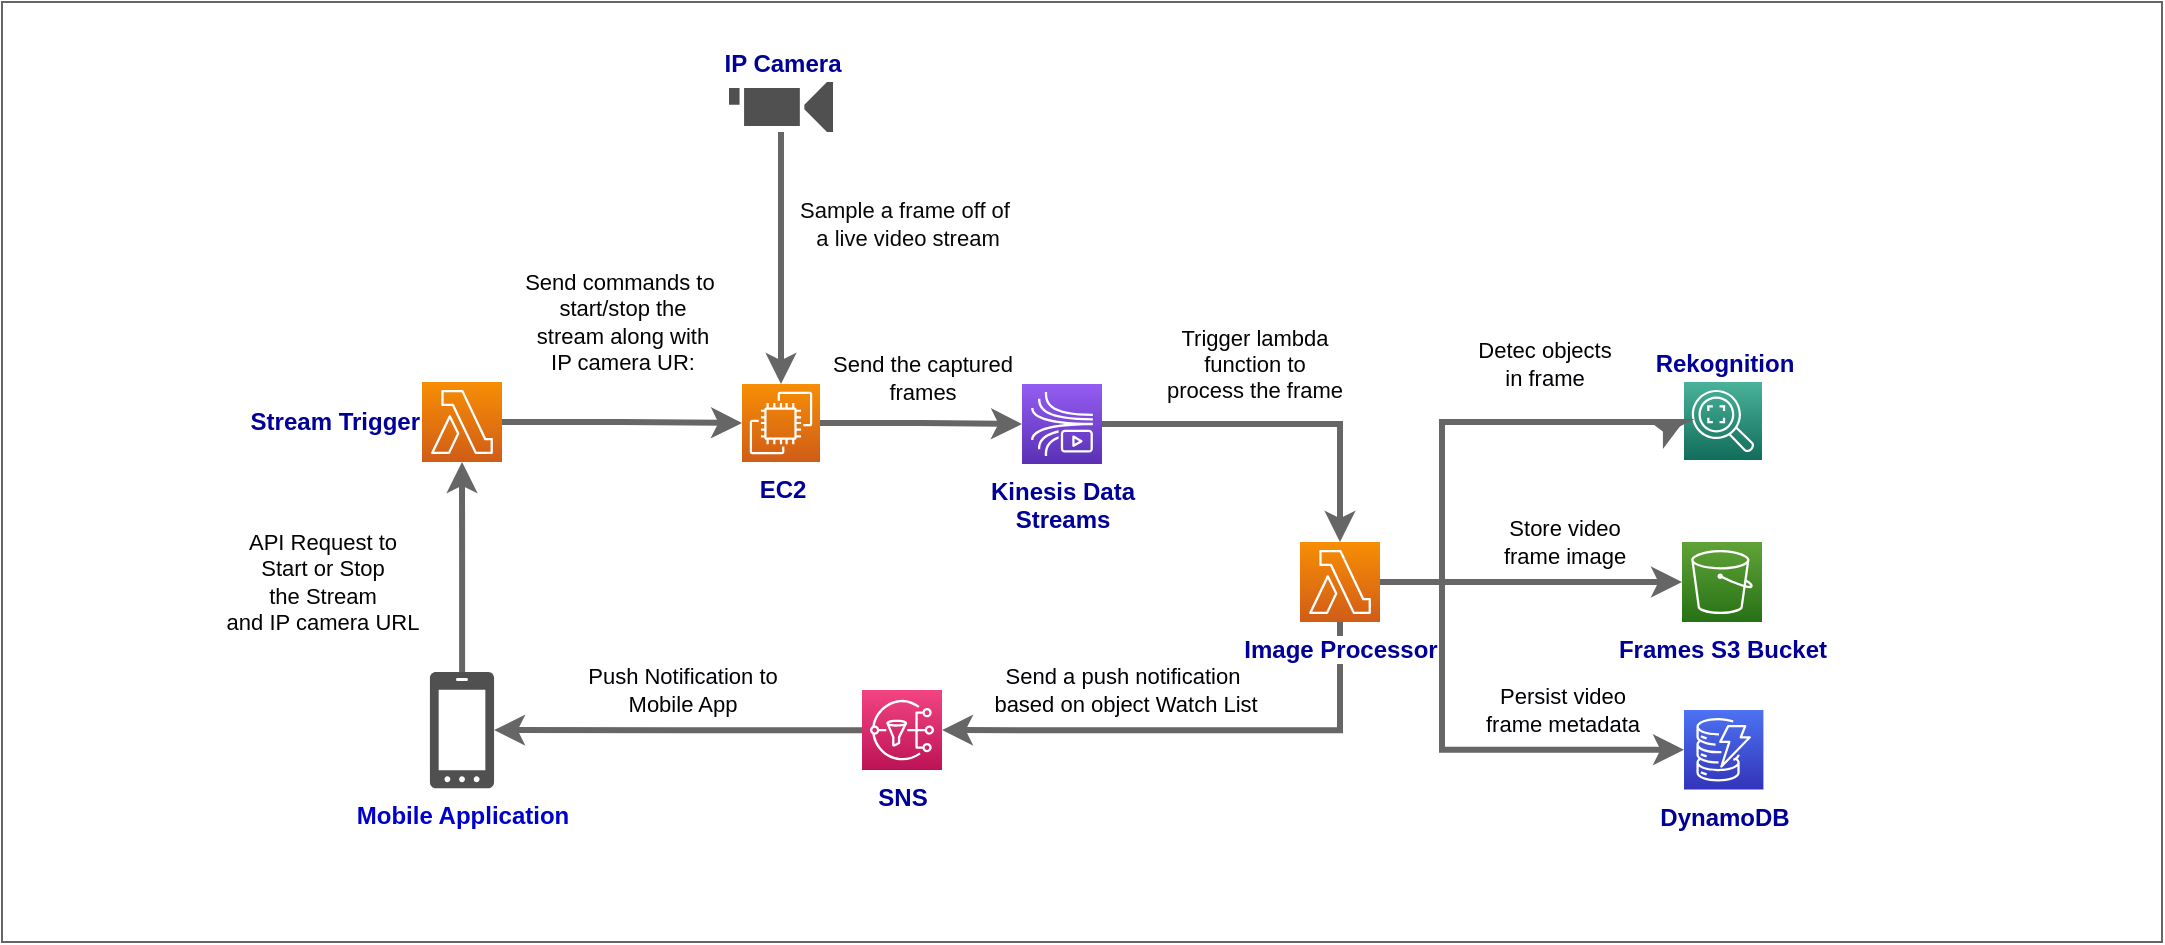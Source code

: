 <mxfile>
    <diagram id="Vx_FF5sxQ1GmtXY_eg8c" name="Page-1">
        <mxGraphModel dx="457" dy="1150" grid="1" gridSize="10" guides="1" tooltips="1" connect="1" arrows="1" fold="1" page="1" pageScale="1" pageWidth="1169" pageHeight="827" math="0" shadow="0">
            <root>
                <mxCell id="0"/>
                <mxCell id="1" parent="0"/>
                <mxCell id="3" value="" style="whiteSpace=wrap;html=1;strokeColor=#666666;fontColor=#333333;fillColor=#FFFFFF;" parent="1" vertex="1">
                    <mxGeometry y="20" width="1080" height="470" as="geometry"/>
                </mxCell>
                <mxCell id="11" style="edgeStyle=orthogonalEdgeStyle;rounded=0;orthogonalLoop=1;jettySize=auto;html=1;strokeColor=#666666;strokeWidth=3;fillColor=#f5f5f5;" parent="1" source="24" target="7" edge="1">
                    <mxGeometry relative="1" as="geometry">
                        <mxPoint x="80.001" y="229" as="sourcePoint"/>
                    </mxGeometry>
                </mxCell>
                <mxCell id="12" value="API Request to&lt;br&gt;Start or Stop&lt;br&gt;the Stream &lt;br&gt;and IP camera URL" style="edgeLabel;html=1;align=center;verticalAlign=middle;resizable=0;points=[];labelBackgroundColor=none;fontColor=#030303;" parent="11" vertex="1" connectable="0">
                    <mxGeometry x="-0.296" y="-1" relative="1" as="geometry">
                        <mxPoint x="-71" y="-8" as="offset"/>
                    </mxGeometry>
                </mxCell>
                <mxCell id="13" style="edgeStyle=orthogonalEdgeStyle;rounded=0;orthogonalLoop=1;jettySize=auto;html=1;fontSize=11;fontColor=#030303;strokeColor=#666666;strokeWidth=3;fillColor=#f5f5f5;" parent="1" source="7" target="8" edge="1">
                    <mxGeometry relative="1" as="geometry"/>
                </mxCell>
                <mxCell id="14" value="Send commands to&amp;nbsp;&lt;br&gt;start/stop the &lt;br&gt;stream along&amp;nbsp;with&lt;br&gt;IP camera UR:" style="edgeLabel;html=1;align=center;verticalAlign=middle;resizable=0;points=[];fontSize=11;fontColor=#030303;labelBackgroundColor=none;" parent="13" vertex="1" connectable="0">
                    <mxGeometry x="-0.336" y="-1" relative="1" as="geometry">
                        <mxPoint x="20" y="-51" as="offset"/>
                    </mxGeometry>
                </mxCell>
                <mxCell id="7" value="Stream Trigger" style="points=[[0,0,0],[0.25,0,0],[0.5,0,0],[0.75,0,0],[1,0,0],[0,1,0],[0.25,1,0],[0.5,1,0],[0.75,1,0],[1,1,0],[0,0.25,0],[0,0.5,0],[0,0.75,0],[1,0.25,0],[1,0.5,0],[1,0.75,0]];outlineConnect=0;gradientColor=#F78E04;gradientDirection=north;fillColor=#D05C17;strokeColor=#ffffff;dashed=0;verticalLabelPosition=middle;verticalAlign=middle;align=right;html=1;fontSize=12;fontStyle=1;aspect=fixed;shape=mxgraph.aws4.resourceIcon;resIcon=mxgraph.aws4.lambda;labelBackgroundColor=#ffffff;labelPosition=left;fontColor=#000099;" parent="1" vertex="1">
                    <mxGeometry x="210" y="210" width="40" height="40" as="geometry"/>
                </mxCell>
                <mxCell id="8" value="EC2" style="points=[[0,0,0],[0.25,0,0],[0.5,0,0],[0.75,0,0],[1,0,0],[0,1,0],[0.25,1,0],[0.5,1,0],[0.75,1,0],[1,1,0],[0,0.25,0],[0,0.5,0],[0,0.75,0],[1,0.25,0],[1,0.5,0],[1,0.75,0]];outlineConnect=0;gradientColor=#F78E04;gradientDirection=north;fillColor=#D05C17;strokeColor=#ffffff;dashed=0;verticalLabelPosition=bottom;verticalAlign=top;align=center;html=1;fontSize=12;fontStyle=1;aspect=fixed;shape=mxgraph.aws4.resourceIcon;resIcon=mxgraph.aws4.ec2;fontColor=#000099;" parent="1" vertex="1">
                    <mxGeometry x="370" y="211" width="39" height="39" as="geometry"/>
                </mxCell>
                <mxCell id="9" value="Kinesis Data&lt;br&gt;Streams" style="points=[[0,0,0],[0.25,0,0],[0.5,0,0],[0.75,0,0],[1,0,0],[0,1,0],[0.25,1,0],[0.5,1,0],[0.75,1,0],[1,1,0],[0,0.25,0],[0,0.5,0],[0,0.75,0],[1,0.25,0],[1,0.5,0],[1,0.75,0]];outlineConnect=0;gradientColor=#945DF2;gradientDirection=north;fillColor=#5A30B5;strokeColor=#ffffff;dashed=0;verticalLabelPosition=bottom;verticalAlign=top;align=center;html=1;fontSize=12;fontStyle=1;aspect=fixed;shape=mxgraph.aws4.resourceIcon;resIcon=mxgraph.aws4.kinesis_video_streams;fontColor=#000099;" parent="1" vertex="1">
                    <mxGeometry x="510" y="211" width="40" height="40" as="geometry"/>
                </mxCell>
                <mxCell id="18" style="edgeStyle=orthogonalEdgeStyle;rounded=0;orthogonalLoop=1;jettySize=auto;html=1;fontSize=11;fontColor=#030303;strokeColor=#666666;strokeWidth=3;fillColor=#f5f5f5;exitX=1;exitY=0.5;exitDx=0;exitDy=0;exitPerimeter=0;entryX=0;entryY=0.5;entryDx=0;entryDy=0;entryPerimeter=0;" parent="1" source="8" target="9" edge="1">
                    <mxGeometry relative="1" as="geometry">
                        <mxPoint x="400" y="189.5" as="sourcePoint"/>
                        <mxPoint x="520" y="190" as="targetPoint"/>
                    </mxGeometry>
                </mxCell>
                <mxCell id="19" value="Send the captured&lt;br&gt;frames" style="edgeLabel;html=1;align=center;verticalAlign=middle;resizable=0;points=[];fontSize=11;fontColor=#030303;labelBackgroundColor=none;" parent="18" vertex="1" connectable="0">
                    <mxGeometry x="-0.336" y="-1" relative="1" as="geometry">
                        <mxPoint x="17" y="-24" as="offset"/>
                    </mxGeometry>
                </mxCell>
                <mxCell id="21" style="edgeStyle=orthogonalEdgeStyle;rounded=0;orthogonalLoop=1;jettySize=auto;html=1;fontSize=11;fontColor=#030303;strokeColor=#666666;strokeWidth=3;fillColor=#f5f5f5;exitX=1;exitY=0.5;exitDx=0;exitDy=0;exitPerimeter=0;entryX=0.5;entryY=0;entryDx=0;entryDy=0;entryPerimeter=0;" parent="1" source="9" target="10" edge="1">
                    <mxGeometry relative="1" as="geometry">
                        <mxPoint x="419" y="240.5" as="sourcePoint"/>
                        <mxPoint x="520" y="241" as="targetPoint"/>
                    </mxGeometry>
                </mxCell>
                <mxCell id="22" value="Trigger lambda&lt;br&gt;function to&lt;br&gt;process the frame" style="edgeLabel;html=1;align=center;verticalAlign=middle;resizable=0;points=[];fontSize=11;fontColor=#030303;labelBackgroundColor=none;" parent="21" vertex="1" connectable="0">
                    <mxGeometry x="-0.336" y="-1" relative="1" as="geometry">
                        <mxPoint x="17" y="-31" as="offset"/>
                    </mxGeometry>
                </mxCell>
                <mxCell id="25" style="edgeStyle=orthogonalEdgeStyle;rounded=0;orthogonalLoop=1;jettySize=auto;html=1;fontSize=11;strokeColor=#666666;strokeWidth=3;fillColor=#f5f5f5;labelBackgroundColor=none;fontColor=#000000;" parent="1" source="23" target="8" edge="1">
                    <mxGeometry relative="1" as="geometry"/>
                </mxCell>
                <mxCell id="26" value="&lt;font&gt;Sample a frame off of&lt;br&gt;&amp;nbsp;a live video stream&lt;/font&gt;" style="edgeLabel;html=1;align=center;verticalAlign=middle;resizable=0;points=[];labelBackgroundColor=none;fontColor=#080808;" parent="25" vertex="1" connectable="0">
                    <mxGeometry x="-0.279" y="-1" relative="1" as="geometry">
                        <mxPoint x="62" as="offset"/>
                    </mxGeometry>
                </mxCell>
                <mxCell id="23" value="&lt;font&gt;IP Camera&lt;/font&gt;" style="pointerEvents=1;shadow=0;dashed=0;html=1;strokeColor=none;fillColor=#505050;labelPosition=center;verticalLabelPosition=top;verticalAlign=bottom;outlineConnect=0;align=center;shape=mxgraph.office.devices.video_camera;fontStyle=1;fontColor=#000099;" parent="1" vertex="1">
                    <mxGeometry x="363.5" y="60" width="52" height="25" as="geometry"/>
                </mxCell>
                <mxCell id="24" value="Mobile Application" style="pointerEvents=1;shadow=0;dashed=0;html=1;strokeColor=none;fillColor=#505050;labelPosition=center;verticalLabelPosition=bottom;verticalAlign=top;outlineConnect=0;align=center;shape=mxgraph.office.devices.cell_phone_windows_phone_proportional;fontStyle=1;fontColor=#0000CC;" parent="1" vertex="1">
                    <mxGeometry x="213.96" y="355" width="32.07" height="58.12" as="geometry"/>
                </mxCell>
                <mxCell id="27" value="Rekognition" style="points=[[0,0,0],[0.25,0,0],[0.5,0,0],[0.75,0,0],[1,0,0],[0,1,0],[0.25,1,0],[0.5,1,0],[0.75,1,0],[1,1,0],[0,0.25,0],[0,0.5,0],[0,0.75,0],[1,0.25,0],[1,0.5,0],[1,0.75,0]];outlineConnect=0;gradientColor=#4AB29A;gradientDirection=north;fillColor=#116D5B;strokeColor=#ffffff;dashed=0;verticalLabelPosition=top;verticalAlign=bottom;align=center;html=1;fontSize=12;fontStyle=1;aspect=fixed;shape=mxgraph.aws4.resourceIcon;resIcon=mxgraph.aws4.rekognition_2;labelPosition=center;fontColor=#000099;" parent="1" vertex="1">
                    <mxGeometry x="841" y="210" width="39" height="39" as="geometry"/>
                </mxCell>
                <mxCell id="29" value="DynamoDB" style="points=[[0,0,0],[0.25,0,0],[0.5,0,0],[0.75,0,0],[1,0,0],[0,1,0],[0.25,1,0],[0.5,1,0],[0.75,1,0],[1,1,0],[0,0.25,0],[0,0.5,0],[0,0.75,0],[1,0.25,0],[1,0.5,0],[1,0.75,0]];outlineConnect=0;gradientColor=#4D72F3;gradientDirection=north;fillColor=#3334B9;strokeColor=#ffffff;dashed=0;verticalLabelPosition=bottom;verticalAlign=top;align=center;html=1;fontSize=12;fontStyle=1;aspect=fixed;shape=mxgraph.aws4.resourceIcon;resIcon=mxgraph.aws4.dynamodb;fontColor=#000099;" parent="1" vertex="1">
                    <mxGeometry x="841.0" y="374" width="39.71" height="39.71" as="geometry"/>
                </mxCell>
                <mxCell id="30" value="Frames S3 Bucket" style="points=[[0,0,0],[0.25,0,0],[0.5,0,0],[0.75,0,0],[1,0,0],[0,1,0],[0.25,1,0],[0.5,1,0],[0.75,1,0],[1,1,0],[0,0.25,0],[0,0.5,0],[0,0.75,0],[1,0.25,0],[1,0.5,0],[1,0.75,0]];outlineConnect=0;gradientColor=#60A337;gradientDirection=north;fillColor=#277116;strokeColor=#ffffff;dashed=0;verticalLabelPosition=bottom;verticalAlign=top;align=center;html=1;fontSize=12;fontStyle=1;aspect=fixed;shape=mxgraph.aws4.resourceIcon;resIcon=mxgraph.aws4.s3;fontColor=#000099;" parent="1" vertex="1">
                    <mxGeometry x="840.0" y="290" width="40" height="40" as="geometry"/>
                </mxCell>
                <mxCell id="36" style="edgeStyle=orthogonalEdgeStyle;rounded=0;orthogonalLoop=1;jettySize=auto;html=1;labelBackgroundColor=none;fontSize=11;fontColor=#080808;strokeColor=#666666;strokeWidth=3;fillColor=#f5f5f5;" parent="1" source="31" target="24" edge="1">
                    <mxGeometry relative="1" as="geometry"/>
                </mxCell>
                <mxCell id="55" value="Push Notification to &lt;br&gt;Mobile App" style="edgeLabel;html=1;align=center;verticalAlign=middle;resizable=0;points=[];fontColor=#000005;labelBackgroundColor=none;" parent="36" vertex="1" connectable="0">
                    <mxGeometry x="-0.25" relative="1" as="geometry">
                        <mxPoint x="-21" y="-20" as="offset"/>
                    </mxGeometry>
                </mxCell>
                <mxCell id="31" value="SNS" style="points=[[0,0,0],[0.25,0,0],[0.5,0,0],[0.75,0,0],[1,0,0],[0,1,0],[0.25,1,0],[0.5,1,0],[0.75,1,0],[1,1,0],[0,0.25,0],[0,0.5,0],[0,0.75,0],[1,0.25,0],[1,0.5,0],[1,0.75,0]];outlineConnect=0;gradientColor=#F34482;gradientDirection=north;fillColor=#BC1356;strokeColor=#ffffff;dashed=0;verticalLabelPosition=bottom;verticalAlign=top;align=center;html=1;fontSize=12;fontStyle=1;aspect=fixed;shape=mxgraph.aws4.resourceIcon;resIcon=mxgraph.aws4.sns;fontColor=#000099;" parent="1" vertex="1">
                    <mxGeometry x="430" y="364.06" width="40" height="40" as="geometry"/>
                </mxCell>
                <mxCell id="43" style="edgeStyle=orthogonalEdgeStyle;rounded=0;orthogonalLoop=1;jettySize=auto;html=1;entryX=1;entryY=0.5;entryDx=0;entryDy=0;entryPerimeter=0;labelBackgroundColor=none;fontSize=11;fontColor=#050505;strokeColor=#666666;strokeWidth=3;fillColor=#f5f5f5;exitX=0.5;exitY=1;exitDx=0;exitDy=0;exitPerimeter=0;" parent="1" source="10" target="31" edge="1">
                    <mxGeometry relative="1" as="geometry"/>
                </mxCell>
                <mxCell id="52" value="Send a push notification&lt;br&gt;&amp;nbsp;based on object Watch List" style="edgeLabel;html=1;align=center;verticalAlign=middle;resizable=0;points=[];fontColor=#000005;labelBackgroundColor=none;" parent="43" vertex="1" connectable="0">
                    <mxGeometry x="-0.035" relative="1" as="geometry">
                        <mxPoint x="-41" y="-20" as="offset"/>
                    </mxGeometry>
                </mxCell>
                <mxCell id="44" style="edgeStyle=orthogonalEdgeStyle;rounded=0;orthogonalLoop=1;jettySize=auto;html=1;entryX=0;entryY=0.5;entryDx=0;entryDy=0;entryPerimeter=0;labelBackgroundColor=none;fontSize=11;fontColor=#050505;strokeColor=#666666;strokeWidth=3;fillColor=#f5f5f5;" parent="1" source="10" target="27" edge="1">
                    <mxGeometry relative="1" as="geometry">
                        <Array as="points">
                            <mxPoint x="720" y="310"/>
                            <mxPoint x="720" y="230"/>
                            <mxPoint x="840" y="230"/>
                        </Array>
                    </mxGeometry>
                </mxCell>
                <mxCell id="47" value="Detec objects&lt;br&gt;in frame" style="edgeLabel;html=1;align=center;verticalAlign=middle;resizable=0;points=[];labelBackgroundColor=none;fontColor=#000005;" parent="44" vertex="1" connectable="0">
                    <mxGeometry x="0.673" y="-2" relative="1" as="geometry">
                        <mxPoint x="-32" y="-31" as="offset"/>
                    </mxGeometry>
                </mxCell>
                <mxCell id="45" style="edgeStyle=orthogonalEdgeStyle;rounded=0;orthogonalLoop=1;jettySize=auto;html=1;entryX=0;entryY=0.5;entryDx=0;entryDy=0;entryPerimeter=0;labelBackgroundColor=none;fontSize=11;fontColor=#050505;strokeColor=#666666;strokeWidth=3;fillColor=#f5f5f5;" parent="1" source="10" target="30" edge="1">
                    <mxGeometry relative="1" as="geometry">
                        <Array as="points">
                            <mxPoint x="790" y="310"/>
                            <mxPoint x="790" y="310"/>
                        </Array>
                    </mxGeometry>
                </mxCell>
                <mxCell id="48" value="Store video &lt;br&gt;frame image" style="edgeLabel;html=1;align=center;verticalAlign=middle;resizable=0;points=[];fontColor=#000005;labelBackgroundColor=none;" parent="45" vertex="1" connectable="0">
                    <mxGeometry x="0.218" y="2" relative="1" as="geometry">
                        <mxPoint y="-18" as="offset"/>
                    </mxGeometry>
                </mxCell>
                <mxCell id="46" style="edgeStyle=orthogonalEdgeStyle;rounded=0;orthogonalLoop=1;jettySize=auto;html=1;entryX=0;entryY=0.5;entryDx=0;entryDy=0;entryPerimeter=0;labelBackgroundColor=none;fontSize=11;fontColor=#050505;strokeColor=#666666;strokeWidth=3;fillColor=#f5f5f5;" parent="1" source="10" target="29" edge="1">
                    <mxGeometry relative="1" as="geometry">
                        <Array as="points">
                            <mxPoint x="720" y="310"/>
                            <mxPoint x="720" y="394"/>
                        </Array>
                    </mxGeometry>
                </mxCell>
                <mxCell id="51" value="Persist video&lt;br&gt;frame metadata" style="edgeLabel;html=1;align=center;verticalAlign=middle;resizable=0;points=[];fontColor=#000005;labelBackgroundColor=none;" parent="46" vertex="1" connectable="0">
                    <mxGeometry x="0.356" y="-3" relative="1" as="geometry">
                        <mxPoint x="15" y="-23" as="offset"/>
                    </mxGeometry>
                </mxCell>
                <mxCell id="10" value="Image Processor" style="points=[[0,0,0],[0.25,0,0],[0.5,0,0],[0.75,0,0],[1,0,0],[0,1,0],[0.25,1,0],[0.5,1,0],[0.75,1,0],[1,1,0],[0,0.25,0],[0,0.5,0],[0,0.75,0],[1,0.25,0],[1,0.5,0],[1,0.75,0]];outlineConnect=0;gradientColor=#F78E04;gradientDirection=north;fillColor=#D05C17;strokeColor=#ffffff;dashed=0;verticalLabelPosition=bottom;verticalAlign=top;align=center;html=1;fontSize=12;fontStyle=1;aspect=fixed;shape=mxgraph.aws4.resourceIcon;resIcon=mxgraph.aws4.lambda;labelBackgroundColor=#ffffff;labelPosition=center;fontColor=#000099;" parent="1" vertex="1">
                    <mxGeometry x="649" y="290" width="40" height="40" as="geometry"/>
                </mxCell>
            </root>
        </mxGraphModel>
    </diagram>
    <diagram id="x3BA91PBgDxbxkGWPG2_" name="Page-2">
        <mxGraphModel dx="538" dy="1353" grid="1" gridSize="10" guides="1" tooltips="1" connect="1" arrows="1" fold="1" page="1" pageScale="1" pageWidth="1169" pageHeight="827" math="0" shadow="0">
            <root>
                <mxCell id="RYpdtewtUS1zLajZyBmA-0"/>
                <mxCell id="RYpdtewtUS1zLajZyBmA-1" parent="RYpdtewtUS1zLajZyBmA-0"/>
                <mxCell id="RYpdtewtUS1zLajZyBmA-70" value="" style="whiteSpace=wrap;html=1;shadow=0;dashed=0;labelBackgroundColor=none;fontColor=#333333;strokeColor=#666666;strokeWidth=1;verticalAlign=top;fillColor=#FFFFFF;" parent="RYpdtewtUS1zLajZyBmA-1" vertex="1">
                    <mxGeometry width="1160" height="820" as="geometry"/>
                </mxCell>
                <mxCell id="RYpdtewtUS1zLajZyBmA-2" value="" style="verticalLabelPosition=bottom;verticalAlign=top;html=1;shape=mxgraph.basic.rect;fillColor2=none;strokeWidth=1;size=20;indent=5;strokeColor=#b85450;labelBackgroundColor=none;fillColor=#f8cecc;gradientColor=#ea6b66;fontColor=#030303;" parent="RYpdtewtUS1zLajZyBmA-1" vertex="1">
                    <mxGeometry x="540" y="530" width="380" height="170" as="geometry"/>
                </mxCell>
                <mxCell id="RYpdtewtUS1zLajZyBmA-3" value="" style="verticalLabelPosition=bottom;verticalAlign=top;html=1;shape=mxgraph.basic.rect;fillColor2=none;strokeWidth=1;size=20;indent=5;labelBackgroundColor=none;fillColor=#d5e8d4;strokeColor=#82b366;fontColor=#030303;" parent="RYpdtewtUS1zLajZyBmA-1" vertex="1">
                    <mxGeometry x="50" y="18" width="230" height="112" as="geometry"/>
                </mxCell>
                <mxCell id="RYpdtewtUS1zLajZyBmA-4" value="" style="verticalLabelPosition=bottom;verticalAlign=top;html=1;shape=mxgraph.basic.rect;fillColor2=none;strokeWidth=1;size=20;indent=5;strokeColor=#6c8ebf;labelBackgroundColor=none;fillColor=#dae8fc;fontColor=#030303;" parent="RYpdtewtUS1zLajZyBmA-1" vertex="1">
                    <mxGeometry x="200" y="30" width="730" height="90" as="geometry"/>
                </mxCell>
                <mxCell id="RYpdtewtUS1zLajZyBmA-5" value="" style="verticalLabelPosition=bottom;verticalAlign=top;html=1;shape=mxgraph.basic.rect;fillColor2=none;strokeWidth=1;size=20;indent=5;strokeColor=#9673a6;labelBackgroundColor=none;fillColor=#e1d5e7;fontColor=#030303;" parent="RYpdtewtUS1zLajZyBmA-1" vertex="1">
                    <mxGeometry x="360" y="22" width="80" height="102" as="geometry"/>
                </mxCell>
                <mxCell id="RYpdtewtUS1zLajZyBmA-6" value="" style="endArrow=none;dashed=1;html=1;fontColor=#030303;strokeColor=#0A0A0A;" parent="RYpdtewtUS1zLajZyBmA-1" edge="1">
                    <mxGeometry width="50" height="50" relative="1" as="geometry">
                        <mxPoint x="239" y="800" as="sourcePoint"/>
                        <mxPoint x="238.71" y="120" as="targetPoint"/>
                    </mxGeometry>
                </mxCell>
                <mxCell id="RYpdtewtUS1zLajZyBmA-7" value="" style="pointerEvents=1;shadow=0;dashed=0;html=1;strokeColor=none;fillColor=#505050;labelPosition=center;verticalLabelPosition=bottom;verticalAlign=top;outlineConnect=0;align=center;shape=mxgraph.office.devices.video_camera;fontColor=#030303;" parent="RYpdtewtUS1zLajZyBmA-1" vertex="1">
                    <mxGeometry x="134" y="53.57" width="52" height="25" as="geometry"/>
                </mxCell>
                <mxCell id="RYpdtewtUS1zLajZyBmA-8" value="" style="pointerEvents=1;shadow=0;dashed=0;html=1;strokeColor=none;fillColor=#505050;labelPosition=center;verticalLabelPosition=bottom;verticalAlign=top;outlineConnect=0;align=center;shape=mxgraph.office.devices.cell_phone_windows_phone_proportional;fontColor=#030303;" parent="RYpdtewtUS1zLajZyBmA-1" vertex="1">
                    <mxGeometry x="68.97" y="40" width="22.07" height="40" as="geometry"/>
                </mxCell>
                <mxCell id="RYpdtewtUS1zLajZyBmA-9" value="" style="endArrow=none;dashed=1;html=1;fontColor=#030303;strokeColor=#0A0A0A;" parent="RYpdtewtUS1zLajZyBmA-1" edge="1">
                    <mxGeometry width="50" height="50" relative="1" as="geometry">
                        <mxPoint x="80" y="800" as="sourcePoint"/>
                        <mxPoint x="80" y="120" as="targetPoint"/>
                    </mxGeometry>
                </mxCell>
                <mxCell id="RYpdtewtUS1zLajZyBmA-10" value="" style="endArrow=none;dashed=1;html=1;fontColor=#030303;strokeColor=#0A0A0A;" parent="RYpdtewtUS1zLajZyBmA-1" edge="1">
                    <mxGeometry width="50" height="50" relative="1" as="geometry">
                        <mxPoint x="160" y="800" as="sourcePoint"/>
                        <mxPoint x="160" y="120" as="targetPoint"/>
                    </mxGeometry>
                </mxCell>
                <mxCell id="RYpdtewtUS1zLajZyBmA-11" value="" style="html=1;jettySize=18;fontSize=11;strokeColor=#333333;strokeOpacity=100;strokeWidth=0.6;rounded=1;arcSize=24;edgeStyle=elbowEdgeStyle;startArrow=none;endArrow=block;endFill=1;fontColor=#030303;" parent="RYpdtewtUS1zLajZyBmA-1" edge="1">
                    <mxGeometry width="100" height="100" relative="1" as="geometry">
                        <mxPoint x="80" y="374.5" as="sourcePoint"/>
                        <mxPoint x="240" y="374.5" as="targetPoint"/>
                    </mxGeometry>
                </mxCell>
                <mxCell id="RYpdtewtUS1zLajZyBmA-12" value="&lt;div&gt;Send Frame rate and &lt;br&gt;&lt;/div&gt;&lt;div&gt;Camera IP configurations&lt;/div&gt;&lt;div&gt;through HTTP request&lt;br&gt;&lt;/div&gt;" style="text;html=1;resizable=0;labelBackgroundColor=#ffffff;align=center;verticalAlign=middle;fontColor=#030303;" parent="RYpdtewtUS1zLajZyBmA-11" vertex="1">
                    <mxGeometry relative="1" as="geometry">
                        <mxPoint y="-30" as="offset"/>
                    </mxGeometry>
                </mxCell>
                <mxCell id="RYpdtewtUS1zLajZyBmA-13" value="&lt;div&gt;API Gateway &lt;br&gt;&lt;/div&gt;&lt;div&gt;triggers&lt;/div&gt;&lt;div&gt;Lambda &lt;br&gt;&lt;/div&gt;&lt;div&gt;function&lt;/div&gt;" style="text;html=1;resizable=0;labelBackgroundColor=#ffffff;align=center;verticalAlign=middle;fontColor=#030303;" parent="RYpdtewtUS1zLajZyBmA-11" vertex="1">
                    <mxGeometry relative="1" as="geometry">
                        <mxPoint x="120" y="-14" as="offset"/>
                    </mxGeometry>
                </mxCell>
                <mxCell id="RYpdtewtUS1zLajZyBmA-14" value="&lt;div&gt;Lambda sends&lt;/div&gt;&lt;div&gt;commands &lt;br&gt;&lt;/div&gt;&lt;div&gt;to EC2&lt;/div&gt;" style="text;html=1;resizable=0;labelBackgroundColor=#ffffff;align=center;verticalAlign=middle;fontColor=#030303;" parent="RYpdtewtUS1zLajZyBmA-11" vertex="1">
                    <mxGeometry relative="1" as="geometry">
                        <mxPoint x="200" y="-24" as="offset"/>
                    </mxGeometry>
                </mxCell>
                <mxCell id="RYpdtewtUS1zLajZyBmA-15" style="edgeStyle=orthogonalEdgeStyle;rounded=0;orthogonalLoop=1;jettySize=auto;html=1;exitX=0;exitY=0;exitDx=0;exitDy=0;" parent="RYpdtewtUS1zLajZyBmA-11" source="RYpdtewtUS1zLajZyBmA-13" target="RYpdtewtUS1zLajZyBmA-13" edge="1">
                    <mxGeometry relative="1" as="geometry"/>
                </mxCell>
                <mxCell id="RYpdtewtUS1zLajZyBmA-16" value="" style="html=1;jettySize=18;fontSize=11;strokeColor=#333333;strokeOpacity=100;strokeWidth=0.6;rounded=1;arcSize=24;edgeStyle=elbowEdgeStyle;startArrow=none;endArrow=block;endFill=1;fontColor=#030303;" parent="RYpdtewtUS1zLajZyBmA-1" edge="1">
                    <mxGeometry width="100" height="100" relative="1" as="geometry">
                        <mxPoint x="159.21" y="440" as="sourcePoint"/>
                        <mxPoint x="480" y="440" as="targetPoint"/>
                    </mxGeometry>
                </mxCell>
                <mxCell id="RYpdtewtUS1zLajZyBmA-17" value="Start video steaming" style="text;html=1;resizable=0;labelBackgroundColor=#ffffff;align=center;verticalAlign=middle;fontColor=#030303;" parent="RYpdtewtUS1zLajZyBmA-16" vertex="1">
                    <mxGeometry relative="1" as="geometry">
                        <mxPoint x="1" y="-20" as="offset"/>
                    </mxGeometry>
                </mxCell>
                <mxCell id="RYpdtewtUS1zLajZyBmA-18" value="" style="endArrow=none;dashed=1;html=1;fontColor=#030303;strokeColor=#0A0A0A;" parent="RYpdtewtUS1zLajZyBmA-1" edge="1">
                    <mxGeometry width="50" height="50" relative="1" as="geometry">
                        <mxPoint x="400" y="800" as="sourcePoint"/>
                        <mxPoint x="400" y="120" as="targetPoint"/>
                    </mxGeometry>
                </mxCell>
                <mxCell id="RYpdtewtUS1zLajZyBmA-19" value="" style="endArrow=none;dashed=1;html=1;fontColor=#030303;strokeColor=#0A0A0A;" parent="RYpdtewtUS1zLajZyBmA-1" edge="1">
                    <mxGeometry width="50" height="50" relative="1" as="geometry">
                        <mxPoint x="480" y="800" as="sourcePoint"/>
                        <mxPoint x="480.34" y="120" as="targetPoint"/>
                    </mxGeometry>
                </mxCell>
                <mxCell id="RYpdtewtUS1zLajZyBmA-20" value="&lt;div&gt;EC2 in &lt;br&gt;&lt;/div&gt;&lt;div&gt;Wavelength&lt;/div&gt;" style="text;html=1;strokeColor=none;fillColor=none;align=center;verticalAlign=middle;whiteSpace=wrap;rounded=0;fontColor=#030303;" parent="RYpdtewtUS1zLajZyBmA-1" vertex="1">
                    <mxGeometry x="360" y="90" width="80" height="20" as="geometry"/>
                </mxCell>
                <mxCell id="RYpdtewtUS1zLajZyBmA-21" value="" style="html=1;jettySize=18;fontSize=11;strokeColor=#333333;strokeOpacity=100;strokeWidth=0.6;rounded=1;arcSize=24;edgeStyle=elbowEdgeStyle;startArrow=none;endArrow=block;endFill=1;fontColor=#030303;" parent="RYpdtewtUS1zLajZyBmA-1" edge="1">
                    <mxGeometry width="100" height="100" relative="1" as="geometry">
                        <mxPoint x="400" y="440" as="sourcePoint"/>
                        <mxPoint x="480" y="440" as="targetPoint"/>
                    </mxGeometry>
                </mxCell>
                <mxCell id="RYpdtewtUS1zLajZyBmA-22" value="&lt;div&gt;Preprocessed&lt;/div&gt;&lt;div&gt;Frame&lt;br&gt;&lt;/div&gt;" style="text;html=1;resizable=0;labelBackgroundColor=#ffffff;align=center;verticalAlign=middle;fontColor=#030303;" parent="RYpdtewtUS1zLajZyBmA-21" vertex="1">
                    <mxGeometry relative="1" as="geometry">
                        <mxPoint y="-20" as="offset"/>
                    </mxGeometry>
                </mxCell>
                <mxCell id="RYpdtewtUS1zLajZyBmA-23" value="&lt;div&gt;Kinesis&lt;/div&gt;&lt;div&gt;Data Streams&lt;br&gt;&lt;/div&gt;" style="text;html=1;strokeColor=none;fillColor=none;align=center;verticalAlign=middle;whiteSpace=wrap;rounded=0;fontColor=#030303;" parent="RYpdtewtUS1zLajZyBmA-1" vertex="1">
                    <mxGeometry x="440" y="90" width="80" height="20" as="geometry"/>
                </mxCell>
                <mxCell id="RYpdtewtUS1zLajZyBmA-24" value="IP Camera" style="text;html=1;strokeColor=none;fillColor=none;align=center;verticalAlign=middle;whiteSpace=wrap;rounded=0;fontColor=#030303;" parent="RYpdtewtUS1zLajZyBmA-1" vertex="1">
                    <mxGeometry x="120" y="90" width="80" height="20" as="geometry"/>
                </mxCell>
                <mxCell id="RYpdtewtUS1zLajZyBmA-25" value="App" style="text;html=1;strokeColor=none;fillColor=none;align=center;verticalAlign=middle;whiteSpace=wrap;rounded=0;fontColor=#030303;" parent="RYpdtewtUS1zLajZyBmA-1" vertex="1">
                    <mxGeometry x="40" y="90" width="80" height="20" as="geometry"/>
                </mxCell>
                <mxCell id="RYpdtewtUS1zLajZyBmA-26" value="" style="points=[[0,0,0],[0.25,0,0],[0.5,0,0],[0.75,0,0],[1,0,0],[0,1,0],[0.25,1,0],[0.5,1,0],[0.75,1,0],[1,1,0],[0,0.25,0],[0,0.5,0],[0,0.75,0],[1,0.25,0],[1,0.5,0],[1,0.75,0]];outlineConnect=0;gradientColor=#F78E04;gradientDirection=north;fillColor=#D05C17;strokeColor=#ffffff;dashed=0;verticalLabelPosition=bottom;verticalAlign=top;align=center;html=1;fontSize=12;fontStyle=0;aspect=fixed;shape=mxgraph.aws4.resourceIcon;resIcon=mxgraph.aws4.lambda;fontColor=#030303;" parent="RYpdtewtUS1zLajZyBmA-1" vertex="1">
                    <mxGeometry x="540" y="40" width="40" height="40" as="geometry"/>
                </mxCell>
                <mxCell id="RYpdtewtUS1zLajZyBmA-27" value="" style="endArrow=none;dashed=1;html=1;fontColor=#030303;strokeColor=#0A0A0A;" parent="RYpdtewtUS1zLajZyBmA-1" edge="1">
                    <mxGeometry width="50" height="50" relative="1" as="geometry">
                        <mxPoint x="560" y="800" as="sourcePoint"/>
                        <mxPoint x="560.34" y="120" as="targetPoint"/>
                    </mxGeometry>
                </mxCell>
                <mxCell id="RYpdtewtUS1zLajZyBmA-28" value="Images Processor" style="text;html=1;strokeColor=none;fillColor=none;align=center;verticalAlign=middle;whiteSpace=wrap;rounded=0;fontColor=#030303;" parent="RYpdtewtUS1zLajZyBmA-1" vertex="1">
                    <mxGeometry x="520" y="90" width="80" height="20" as="geometry"/>
                </mxCell>
                <mxCell id="RYpdtewtUS1zLajZyBmA-29" value="" style="html=1;jettySize=18;fontSize=11;strokeColor=#333333;strokeOpacity=100;strokeWidth=0.6;rounded=1;arcSize=24;edgeStyle=elbowEdgeStyle;startArrow=none;endArrow=block;endFill=1;fontColor=#030303;" parent="RYpdtewtUS1zLajZyBmA-1" edge="1">
                    <mxGeometry width="100" height="100" relative="1" as="geometry">
                        <mxPoint x="480" y="460" as="sourcePoint"/>
                        <mxPoint x="560" y="460" as="targetPoint"/>
                    </mxGeometry>
                </mxCell>
                <mxCell id="RYpdtewtUS1zLajZyBmA-30" value="&lt;div&gt;Trigger&lt;/div&gt;&lt;div&gt; Lambda&lt;/div&gt;" style="text;html=1;resizable=0;labelBackgroundColor=#ffffff;align=center;verticalAlign=middle;fontColor=#030303;" parent="RYpdtewtUS1zLajZyBmA-29" vertex="1">
                    <mxGeometry relative="1" as="geometry">
                        <mxPoint y="-20" as="offset"/>
                    </mxGeometry>
                </mxCell>
                <mxCell id="RYpdtewtUS1zLajZyBmA-31" value="DynamoDB" style="text;html=1;strokeColor=none;fillColor=none;align=center;verticalAlign=middle;whiteSpace=wrap;rounded=0;fontColor=#030303;" parent="RYpdtewtUS1zLajZyBmA-1" vertex="1">
                    <mxGeometry x="680" y="90" width="80" height="20" as="geometry"/>
                </mxCell>
                <mxCell id="RYpdtewtUS1zLajZyBmA-32" value="SNS" style="text;html=1;strokeColor=none;fillColor=none;align=center;verticalAlign=middle;whiteSpace=wrap;rounded=0;fontColor=#030303;" parent="RYpdtewtUS1zLajZyBmA-1" vertex="1">
                    <mxGeometry x="840" y="90" width="80" height="20" as="geometry"/>
                </mxCell>
                <mxCell id="RYpdtewtUS1zLajZyBmA-33" value="" style="endArrow=none;dashed=1;html=1;fontColor=#030303;strokeColor=#0A0A0A;" parent="RYpdtewtUS1zLajZyBmA-1" edge="1">
                    <mxGeometry width="50" height="50" relative="1" as="geometry">
                        <mxPoint x="640" y="800" as="sourcePoint"/>
                        <mxPoint x="639.81" y="120" as="targetPoint"/>
                    </mxGeometry>
                </mxCell>
                <mxCell id="RYpdtewtUS1zLajZyBmA-34" value="" style="html=1;jettySize=18;fontSize=11;strokeColor=#333333;strokeOpacity=100;strokeWidth=0.6;rounded=1;arcSize=24;edgeStyle=elbowEdgeStyle;startArrow=none;endArrow=block;endFill=1;fontColor=#030303;" parent="RYpdtewtUS1zLajZyBmA-1" edge="1">
                    <mxGeometry width="100" height="100" relative="1" as="geometry">
                        <mxPoint x="560" y="490" as="sourcePoint"/>
                        <mxPoint x="640" y="490" as="targetPoint"/>
                    </mxGeometry>
                </mxCell>
                <mxCell id="RYpdtewtUS1zLajZyBmA-35" value="&lt;div&gt;Send frame for &lt;br&gt;&lt;/div&gt;&lt;div&gt;recognition&lt;/div&gt;" style="text;html=1;resizable=0;labelBackgroundColor=#ffffff;align=center;verticalAlign=middle;fontColor=#030303;" parent="RYpdtewtUS1zLajZyBmA-34" vertex="1">
                    <mxGeometry relative="1" as="geometry">
                        <mxPoint y="-20" as="offset"/>
                    </mxGeometry>
                </mxCell>
                <mxCell id="RYpdtewtUS1zLajZyBmA-36" value="Rekognition" style="text;html=1;strokeColor=none;fillColor=none;align=center;verticalAlign=middle;whiteSpace=wrap;rounded=0;fontColor=#030303;" parent="RYpdtewtUS1zLajZyBmA-1" vertex="1">
                    <mxGeometry x="600" y="90" width="80" height="20" as="geometry"/>
                </mxCell>
                <mxCell id="RYpdtewtUS1zLajZyBmA-37" value="" style="html=1;jettySize=18;fontSize=11;strokeColor=#333333;strokeOpacity=100;strokeWidth=0.6;rounded=1;arcSize=24;edgeStyle=orthogonalEdgeStyle;startArrow=none;endArrow=block;endFill=1;fontColor=#030303;" parent="RYpdtewtUS1zLajZyBmA-1" edge="1">
                    <mxGeometry width="100" height="100" relative="1" as="geometry">
                        <mxPoint x="639.5" y="520" as="sourcePoint"/>
                        <mxPoint x="560" y="520" as="targetPoint"/>
                        <Array as="points">
                            <mxPoint x="639.5" y="520"/>
                        </Array>
                    </mxGeometry>
                </mxCell>
                <mxCell id="RYpdtewtUS1zLajZyBmA-38" value="Labeled Frame" style="text;html=1;resizable=0;labelBackgroundColor=#ffffff;align=center;verticalAlign=middle;fontColor=#030303;" parent="RYpdtewtUS1zLajZyBmA-37" vertex="1">
                    <mxGeometry relative="1" as="geometry">
                        <mxPoint x="-2.5" y="-15" as="offset"/>
                    </mxGeometry>
                </mxCell>
                <mxCell id="RYpdtewtUS1zLajZyBmA-39" value="" style="html=1;jettySize=18;fontSize=11;strokeColor=#333333;strokeOpacity=100;strokeWidth=0.6;rounded=1;arcSize=24;edgeStyle=elbowEdgeStyle;startArrow=none;endArrow=block;endFill=1;fontColor=#030303;" parent="RYpdtewtUS1zLajZyBmA-1" edge="1">
                    <mxGeometry width="100" height="100" relative="1" as="geometry">
                        <mxPoint x="560" y="660" as="sourcePoint"/>
                        <mxPoint x="880" y="660" as="targetPoint"/>
                    </mxGeometry>
                </mxCell>
                <mxCell id="RYpdtewtUS1zLajZyBmA-40" value="&lt;div&gt;Trigger SNS&lt;/div&gt;" style="text;html=1;resizable=0;labelBackgroundColor=#ffffff;align=center;verticalAlign=middle;fontColor=#030303;" parent="RYpdtewtUS1zLajZyBmA-39" vertex="1">
                    <mxGeometry relative="1" as="geometry">
                        <mxPoint y="-20" as="offset"/>
                    </mxGeometry>
                </mxCell>
                <mxCell id="RYpdtewtUS1zLajZyBmA-41" value="" style="endArrow=none;dashed=1;html=1;fontColor=#030303;strokeColor=#0A0A0A;" parent="RYpdtewtUS1zLajZyBmA-1" edge="1">
                    <mxGeometry width="50" height="50" relative="1" as="geometry">
                        <mxPoint x="800" y="800" as="sourcePoint"/>
                        <mxPoint x="800.34" y="120" as="targetPoint"/>
                    </mxGeometry>
                </mxCell>
                <mxCell id="RYpdtewtUS1zLajZyBmA-42" value="" style="html=1;jettySize=18;fontSize=11;strokeColor=#333333;strokeOpacity=100;strokeWidth=0.6;rounded=1;arcSize=24;edgeStyle=orthogonalEdgeStyle;startArrow=none;endArrow=block;endFill=1;fontColor=#030303;" parent="RYpdtewtUS1zLajZyBmA-1" edge="1">
                    <mxGeometry width="100" height="100" relative="1" as="geometry">
                        <mxPoint x="879.88" y="750" as="sourcePoint"/>
                        <mxPoint x="80.13" y="750" as="targetPoint"/>
                        <Array as="points">
                            <mxPoint x="719.63" y="750"/>
                        </Array>
                    </mxGeometry>
                </mxCell>
                <mxCell id="RYpdtewtUS1zLajZyBmA-43" value="&lt;div&gt;Send push notification to mobile app&lt;br&gt;&lt;/div&gt;" style="text;html=1;resizable=0;labelBackgroundColor=#ffffff;align=center;verticalAlign=middle;fontColor=#030303;" parent="RYpdtewtUS1zLajZyBmA-42" vertex="1">
                    <mxGeometry relative="1" as="geometry">
                        <mxPoint x="-40" y="-15" as="offset"/>
                    </mxGeometry>
                </mxCell>
                <mxCell id="RYpdtewtUS1zLajZyBmA-44" value="" style="html=1;jettySize=18;fontSize=11;strokeColor=#333333;strokeOpacity=100;strokeWidth=0.6;rounded=1;arcSize=24;edgeStyle=elbowEdgeStyle;startArrow=none;endArrow=block;endFill=1;fontColor=#030303;" parent="RYpdtewtUS1zLajZyBmA-1" edge="1">
                    <mxGeometry width="100" height="100" relative="1" as="geometry">
                        <mxPoint x="559.5" y="570" as="sourcePoint"/>
                        <mxPoint x="719.5" y="570" as="targetPoint"/>
                    </mxGeometry>
                </mxCell>
                <mxCell id="RYpdtewtUS1zLajZyBmA-45" value="Save frame data into DB" style="text;html=1;resizable=0;labelBackgroundColor=#ffffff;align=center;verticalAlign=middle;fontColor=#030303;" parent="RYpdtewtUS1zLajZyBmA-44" vertex="1">
                    <mxGeometry relative="1" as="geometry">
                        <mxPoint y="-20" as="offset"/>
                    </mxGeometry>
                </mxCell>
                <mxCell id="RYpdtewtUS1zLajZyBmA-46" value="&lt;div&gt;Frames Bucket&lt;/div&gt;" style="text;html=1;strokeColor=none;fillColor=none;align=center;verticalAlign=middle;whiteSpace=wrap;rounded=0;fontColor=#030303;" parent="RYpdtewtUS1zLajZyBmA-1" vertex="1">
                    <mxGeometry x="760" y="90" width="80" height="20" as="geometry"/>
                </mxCell>
                <mxCell id="RYpdtewtUS1zLajZyBmA-47" value="" style="endArrow=none;dashed=1;html=1;fontColor=#030303;strokeColor=#0A0A0A;" parent="RYpdtewtUS1zLajZyBmA-1" edge="1">
                    <mxGeometry width="50" height="50" relative="1" as="geometry">
                        <mxPoint x="880" y="800" as="sourcePoint"/>
                        <mxPoint x="880.34" y="120" as="targetPoint"/>
                    </mxGeometry>
                </mxCell>
                <mxCell id="RYpdtewtUS1zLajZyBmA-48" value="" style="points=[[0,0,0],[0.25,0,0],[0.5,0,0],[0.75,0,0],[1,0,0],[0,1,0],[0.25,1,0],[0.5,1,0],[0.75,1,0],[1,1,0],[0,0.25,0],[0,0.5,0],[0,0.75,0],[1,0.25,0],[1,0.5,0],[1,0.75,0]];outlineConnect=0;gradientColor=#60A337;gradientDirection=north;fillColor=#277116;strokeColor=#ffffff;dashed=0;verticalLabelPosition=bottom;verticalAlign=top;align=center;html=1;fontSize=12;fontStyle=0;aspect=fixed;shape=mxgraph.aws4.resourceIcon;resIcon=mxgraph.aws4.s3;fontColor=#030303;" parent="RYpdtewtUS1zLajZyBmA-1" vertex="1">
                    <mxGeometry x="780" y="41" width="40" height="40" as="geometry"/>
                </mxCell>
                <mxCell id="RYpdtewtUS1zLajZyBmA-49" value="" style="points=[[0,0,0],[0.25,0,0],[0.5,0,0],[0.75,0,0],[1,0,0],[0,1,0],[0.25,1,0],[0.5,1,0],[0.75,1,0],[1,1,0],[0,0.25,0],[0,0.5,0],[0,0.75,0],[1,0.25,0],[1,0.5,0],[1,0.75,0]];outlineConnect=0;gradientColor=#F34482;gradientDirection=north;fillColor=#BC1356;strokeColor=#ffffff;dashed=0;verticalLabelPosition=bottom;verticalAlign=top;align=center;html=1;fontSize=12;fontStyle=0;aspect=fixed;shape=mxgraph.aws4.resourceIcon;resIcon=mxgraph.aws4.sns;fontColor=#030303;" parent="RYpdtewtUS1zLajZyBmA-1" vertex="1">
                    <mxGeometry x="860" y="40" width="40" height="40" as="geometry"/>
                </mxCell>
                <mxCell id="RYpdtewtUS1zLajZyBmA-50" value="" style="points=[[0,0,0],[0.25,0,0],[0.5,0,0],[0.75,0,0],[1,0,0],[0,1,0],[0.25,1,0],[0.5,1,0],[0.75,1,0],[1,1,0],[0,0.25,0],[0,0.5,0],[0,0.75,0],[1,0.25,0],[1,0.5,0],[1,0.75,0]];outlineConnect=0;gradientColor=#4D72F3;gradientDirection=north;fillColor=#3334B9;strokeColor=#ffffff;dashed=0;verticalLabelPosition=bottom;verticalAlign=top;align=center;html=1;fontSize=12;fontStyle=0;aspect=fixed;shape=mxgraph.aws4.resourceIcon;resIcon=mxgraph.aws4.dynamodb;fontColor=#030303;" parent="RYpdtewtUS1zLajZyBmA-1" vertex="1">
                    <mxGeometry x="700" y="40.29" width="39.71" height="39.71" as="geometry"/>
                </mxCell>
                <mxCell id="RYpdtewtUS1zLajZyBmA-51" value="" style="points=[[0,0,0],[0.25,0,0],[0.5,0,0],[0.75,0,0],[1,0,0],[0,1,0],[0.25,1,0],[0.5,1,0],[0.75,1,0],[1,1,0],[0,0.25,0],[0,0.5,0],[0,0.75,0],[1,0.25,0],[1,0.5,0],[1,0.75,0]];outlineConnect=0;gradientColor=#4AB29A;gradientDirection=north;fillColor=#116D5B;strokeColor=#ffffff;dashed=0;verticalLabelPosition=bottom;verticalAlign=top;align=center;html=1;fontSize=12;fontStyle=0;aspect=fixed;shape=mxgraph.aws4.resourceIcon;resIcon=mxgraph.aws4.rekognition_2;fontColor=#030303;" parent="RYpdtewtUS1zLajZyBmA-1" vertex="1">
                    <mxGeometry x="620" y="40.29" width="39" height="39" as="geometry"/>
                </mxCell>
                <mxCell id="RYpdtewtUS1zLajZyBmA-52" value="" style="points=[[0,0,0],[0.25,0,0],[0.5,0,0],[0.75,0,0],[1,0,0],[0,1,0],[0.25,1,0],[0.5,1,0],[0.75,1,0],[1,1,0],[0,0.25,0],[0,0.5,0],[0,0.75,0],[1,0.25,0],[1,0.5,0],[1,0.75,0]];outlineConnect=0;gradientColor=#F78E04;gradientDirection=north;fillColor=#D05C17;strokeColor=#ffffff;dashed=0;verticalLabelPosition=bottom;verticalAlign=top;align=center;html=1;fontSize=12;fontStyle=0;aspect=fixed;shape=mxgraph.aws4.resourceIcon;resIcon=mxgraph.aws4.ec2;fontColor=#030303;" parent="RYpdtewtUS1zLajZyBmA-1" vertex="1">
                    <mxGeometry x="380.5" y="41.58" width="39" height="39" as="geometry"/>
                </mxCell>
                <mxCell id="RYpdtewtUS1zLajZyBmA-53" value="" style="html=1;jettySize=18;fontSize=11;strokeColor=#333333;strokeOpacity=100;strokeWidth=0.6;rounded=1;arcSize=24;edgeStyle=elbowEdgeStyle;startArrow=none;endArrow=block;endFill=1;fontColor=#030303;" parent="RYpdtewtUS1zLajZyBmA-1" edge="1">
                    <mxGeometry width="100" height="100" relative="1" as="geometry">
                        <mxPoint x="560" y="620" as="sourcePoint"/>
                        <mxPoint x="800" y="620" as="targetPoint"/>
                    </mxGeometry>
                </mxCell>
                <mxCell id="RYpdtewtUS1zLajZyBmA-54" value="Save frame into S3" style="text;html=1;resizable=0;labelBackgroundColor=#ffffff;align=center;verticalAlign=middle;fontColor=#030303;" parent="RYpdtewtUS1zLajZyBmA-53" vertex="1">
                    <mxGeometry relative="1" as="geometry">
                        <mxPoint y="-20" as="offset"/>
                    </mxGeometry>
                </mxCell>
                <mxCell id="RYpdtewtUS1zLajZyBmA-55" value="" style="points=[[0,0,0],[0.25,0,0],[0.5,0,0],[0.75,0,0],[1,0,0],[0,1,0],[0.25,1,0],[0.5,1,0],[0.75,1,0],[1,1,0],[0,0.25,0],[0,0.5,0],[0,0.75,0],[1,0.25,0],[1,0.5,0],[1,0.75,0]];outlineConnect=0;gradientColor=#945DF2;gradientDirection=north;fillColor=#5A30B5;strokeColor=#ffffff;dashed=0;verticalLabelPosition=bottom;verticalAlign=top;align=center;html=1;fontSize=12;fontStyle=0;aspect=fixed;shape=mxgraph.aws4.resourceIcon;resIcon=mxgraph.aws4.api_gateway;labelBackgroundColor=none;fontColor=#030303;" parent="RYpdtewtUS1zLajZyBmA-1" vertex="1">
                    <mxGeometry x="220" y="41.58" width="38.42" height="38.42" as="geometry"/>
                </mxCell>
                <mxCell id="RYpdtewtUS1zLajZyBmA-56" value="API Gateway" style="text;html=1;strokeColor=none;fillColor=none;align=center;verticalAlign=middle;whiteSpace=wrap;rounded=0;fontColor=#030303;" parent="RYpdtewtUS1zLajZyBmA-1" vertex="1">
                    <mxGeometry x="199.21" y="90" width="80" height="20" as="geometry"/>
                </mxCell>
                <mxCell id="RYpdtewtUS1zLajZyBmA-57" value="Authentication Process" style="verticalLabelPosition=bottom;verticalAlign=top;html=1;shape=mxgraph.basic.rect;fillColor2=none;strokeWidth=1;size=20;indent=5;strokeColor=#d6b656;labelBackgroundColor=none;fillColor=#fff2cc;gradientColor=#ffd966;fontColor=#030303;" parent="RYpdtewtUS1zLajZyBmA-1" vertex="1">
                    <mxGeometry x="1010" y="360" width="60" height="30" as="geometry"/>
                </mxCell>
                <mxCell id="RYpdtewtUS1zLajZyBmA-58" value="If Label in Watch list detected" style="verticalLabelPosition=bottom;verticalAlign=top;html=1;shape=mxgraph.basic.rect;fillColor2=none;strokeWidth=1;size=20;indent=5;strokeColor=#b85450;labelBackgroundColor=none;fillColor=#f8cecc;gradientColor=#ea6b66;fontColor=#030303;" parent="RYpdtewtUS1zLajZyBmA-1" vertex="1">
                    <mxGeometry x="1010" y="420" width="60" height="30" as="geometry"/>
                </mxCell>
                <mxCell id="RYpdtewtUS1zLajZyBmA-59" value="" style="html=1;jettySize=18;fontSize=11;strokeColor=#333333;strokeOpacity=100;strokeWidth=0.6;rounded=1;arcSize=24;edgeStyle=elbowEdgeStyle;startArrow=none;endArrow=block;endFill=1;fontColor=#030303;" parent="RYpdtewtUS1zLajZyBmA-1" edge="1">
                    <mxGeometry width="100" height="100" relative="1" as="geometry">
                        <mxPoint x="240" y="400" as="sourcePoint"/>
                        <mxPoint x="320" y="400" as="targetPoint"/>
                    </mxGeometry>
                </mxCell>
                <mxCell id="RYpdtewtUS1zLajZyBmA-60" value="Region" style="verticalLabelPosition=bottom;verticalAlign=top;html=1;shape=mxgraph.basic.rect;fillColor2=none;strokeWidth=1;size=20;indent=5;strokeColor=#6c8ebf;labelBackgroundColor=none;fillColor=#dae8fc;fontColor=#030303;" parent="RYpdtewtUS1zLajZyBmA-1" vertex="1">
                    <mxGeometry x="1010" y="130" width="60" height="30" as="geometry"/>
                </mxCell>
                <mxCell id="RYpdtewtUS1zLajZyBmA-61" value="Wavelength" style="verticalLabelPosition=bottom;verticalAlign=top;html=1;shape=mxgraph.basic.rect;fillColor2=none;strokeWidth=1;size=20;indent=5;strokeColor=#9673a6;labelBackgroundColor=none;fillColor=#e1d5e7;fontColor=#030303;" parent="RYpdtewtUS1zLajZyBmA-1" vertex="1">
                    <mxGeometry x="1010" y="190" width="60" height="30" as="geometry"/>
                </mxCell>
                <mxCell id="RYpdtewtUS1zLajZyBmA-62" value="5G" style="verticalLabelPosition=bottom;verticalAlign=top;html=1;shape=mxgraph.basic.rect;fillColor2=none;strokeWidth=1;size=20;indent=5;strokeColor=#82b366;labelBackgroundColor=none;fillColor=#d5e8d4;fontColor=#030303;" parent="RYpdtewtUS1zLajZyBmA-1" vertex="1">
                    <mxGeometry x="1010" y="250" width="60" height="30" as="geometry"/>
                </mxCell>
                <mxCell id="RYpdtewtUS1zLajZyBmA-63" value="" style="endArrow=none;dashed=1;html=1;fontColor=#030303;strokeColor=#0A0A0A;" parent="RYpdtewtUS1zLajZyBmA-1" edge="1">
                    <mxGeometry width="50" height="50" relative="1" as="geometry">
                        <mxPoint x="720" y="800" as="sourcePoint"/>
                        <mxPoint x="720.34" y="120" as="targetPoint"/>
                    </mxGeometry>
                </mxCell>
                <mxCell id="RYpdtewtUS1zLajZyBmA-64" value="" style="endArrow=none;dashed=1;html=1;jumpSize=6;endSize=6;startSize=6;fontColor=#030303;strokeColor=#0A0A0A;" parent="RYpdtewtUS1zLajZyBmA-1" edge="1">
                    <mxGeometry width="50" height="50" relative="1" as="geometry">
                        <mxPoint x="320" y="800" as="sourcePoint"/>
                        <mxPoint x="320.34" y="120" as="targetPoint"/>
                    </mxGeometry>
                </mxCell>
                <mxCell id="RYpdtewtUS1zLajZyBmA-65" value="Stream Trigger" style="text;html=1;strokeColor=none;fillColor=none;align=center;verticalAlign=middle;whiteSpace=wrap;rounded=0;fontColor=#030303;" parent="RYpdtewtUS1zLajZyBmA-1" vertex="1">
                    <mxGeometry x="280" y="90" width="80" height="20" as="geometry"/>
                </mxCell>
                <mxCell id="RYpdtewtUS1zLajZyBmA-66" value="" style="points=[[0,0,0],[0.25,0,0],[0.5,0,0],[0.75,0,0],[1,0,0],[0,1,0],[0.25,1,0],[0.5,1,0],[0.75,1,0],[1,1,0],[0,0.25,0],[0,0.5,0],[0,0.75,0],[1,0.25,0],[1,0.5,0],[1,0.75,0]];outlineConnect=0;gradientColor=#F78E04;gradientDirection=north;fillColor=#D05C17;strokeColor=#ffffff;dashed=0;verticalLabelPosition=bottom;verticalAlign=top;align=center;html=1;fontSize=12;fontStyle=0;aspect=fixed;shape=mxgraph.aws4.resourceIcon;resIcon=mxgraph.aws4.lambda;fontColor=#030303;" parent="RYpdtewtUS1zLajZyBmA-1" vertex="1">
                    <mxGeometry x="300" y="40" width="40" height="40" as="geometry"/>
                </mxCell>
                <mxCell id="RYpdtewtUS1zLajZyBmA-67" value="" style="html=1;jettySize=18;fontSize=11;strokeColor=#333333;strokeOpacity=100;strokeWidth=0.6;rounded=1;arcSize=24;edgeStyle=elbowEdgeStyle;startArrow=none;endArrow=block;endFill=1;fontColor=#030303;" parent="RYpdtewtUS1zLajZyBmA-1" edge="1">
                    <mxGeometry width="100" height="100" relative="1" as="geometry">
                        <mxPoint x="320" y="374.5" as="sourcePoint"/>
                        <mxPoint x="400" y="374.5" as="targetPoint"/>
                    </mxGeometry>
                </mxCell>
                <mxCell id="RYpdtewtUS1zLajZyBmA-68" value="" style="points=[[0,0,0],[0.25,0,0],[0.5,0,0],[0.75,0,0],[1,0,0],[0,1,0],[0.25,1,0],[0.5,1,0],[0.75,1,0],[1,1,0],[0,0.25,0],[0,0.5,0],[0,0.75,0],[1,0.25,0],[1,0.5,0],[1,0.75,0]];outlineConnect=0;gradientColor=#945DF2;gradientDirection=north;fillColor=#5A30B5;strokeColor=#ffffff;dashed=0;verticalLabelPosition=bottom;verticalAlign=top;align=center;html=1;fontSize=12;fontStyle=0;aspect=fixed;shape=mxgraph.aws4.resourceIcon;resIcon=mxgraph.aws4.kinesis_video_streams;fontColor=#030303;" parent="RYpdtewtUS1zLajZyBmA-1" vertex="1">
                    <mxGeometry x="460" y="40" width="40" height="40" as="geometry"/>
                </mxCell>
            </root>
        </mxGraphModel>
    </diagram>
</mxfile>